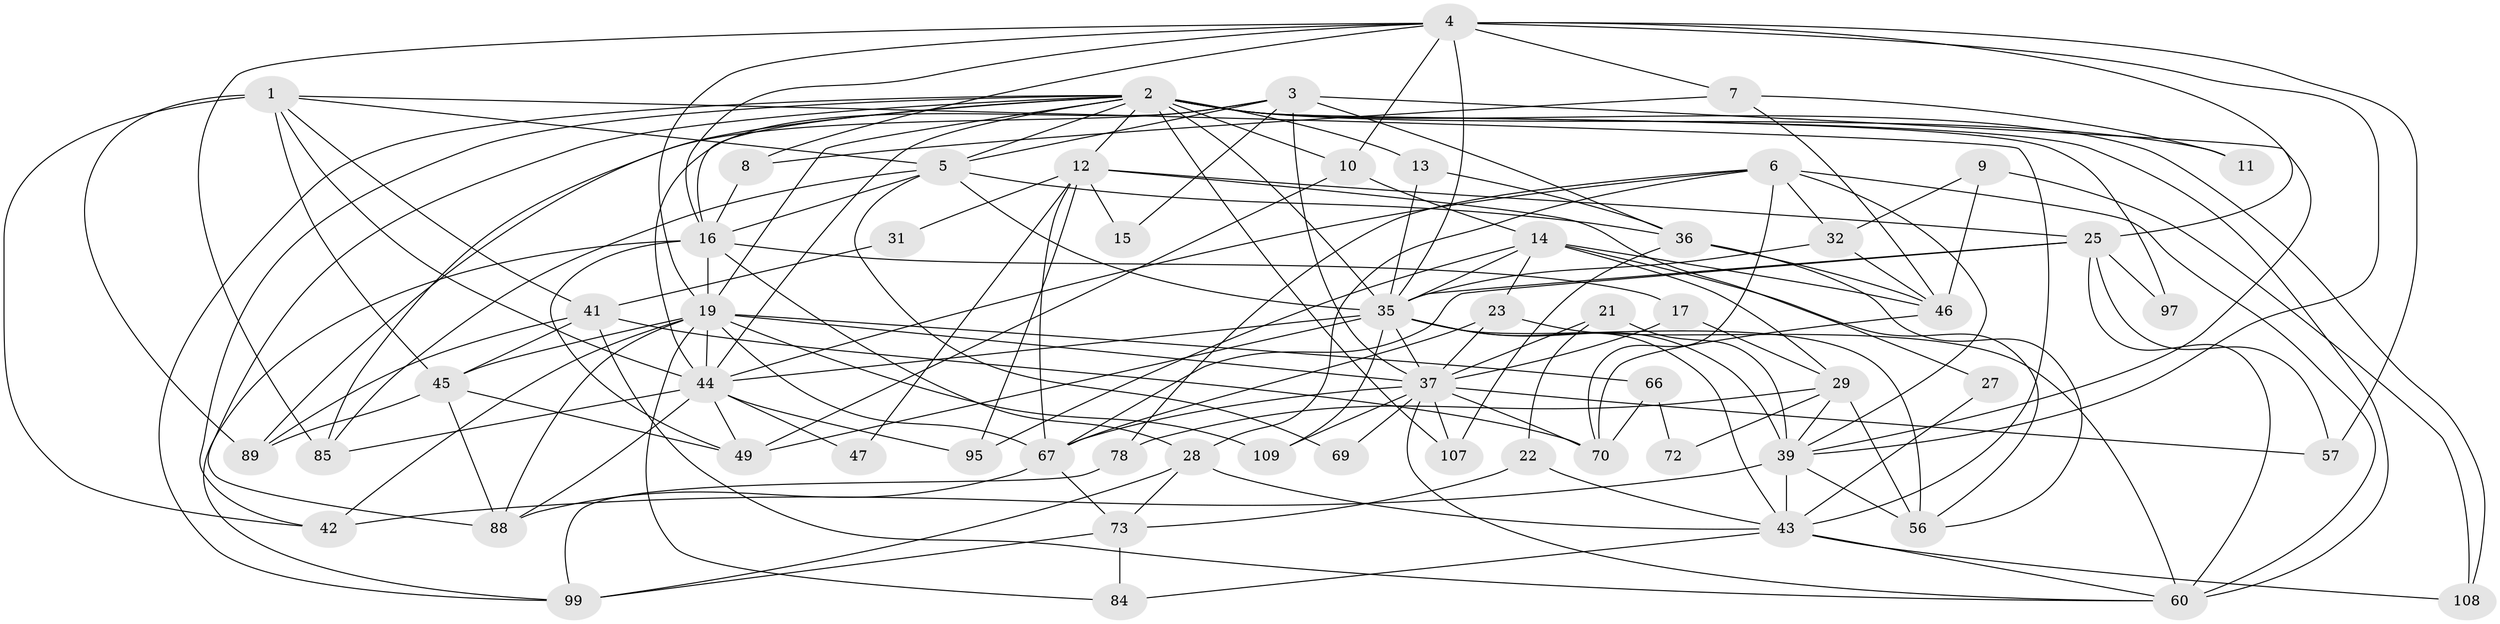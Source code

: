 // original degree distribution, {6: 0.0847457627118644, 5: 0.19491525423728814, 4: 0.2796610169491525, 2: 0.11864406779661017, 3: 0.2796610169491525, 7: 0.01694915254237288, 8: 0.025423728813559324}
// Generated by graph-tools (version 1.1) at 2025/14/03/09/25 04:14:52]
// undirected, 59 vertices, 160 edges
graph export_dot {
graph [start="1"]
  node [color=gray90,style=filled];
  1 [super="+102"];
  2 [super="+38+117"];
  3 [super="+63"];
  4 [super="+104+91"];
  5 [super="+26+34"];
  6 [super="+98"];
  7;
  8 [super="+20"];
  9;
  10;
  11;
  12 [super="+24"];
  13;
  14 [super="+112+18"];
  15;
  16 [super="+101"];
  17;
  19 [super="+54+30"];
  21;
  22 [super="+61"];
  23 [super="+33"];
  25 [super="+65"];
  27;
  28 [super="+93"];
  29 [super="+55"];
  31;
  32 [super="+111"];
  35 [super="+92+52"];
  36 [super="+53+86"];
  37 [super="+94+40+116"];
  39 [super="+50"];
  41 [super="+51"];
  42;
  43 [super="+79+80"];
  44 [super="+110+118"];
  45 [super="+48"];
  46 [super="+74"];
  47;
  49 [super="+62"];
  56 [super="+75"];
  57;
  60 [super="+105+115"];
  66;
  67 [super="+77+71"];
  69;
  70;
  72;
  73 [super="+100"];
  78;
  84;
  85;
  88 [super="+103"];
  89;
  95;
  97;
  99;
  107;
  108;
  109;
  1 -- 42;
  1 -- 45 [weight=2];
  1 -- 89;
  1 -- 44;
  1 -- 43;
  1 -- 5;
  1 -- 41;
  2 -- 11 [weight=2];
  2 -- 108;
  2 -- 19;
  2 -- 35;
  2 -- 99;
  2 -- 10;
  2 -- 42;
  2 -- 13;
  2 -- 107;
  2 -- 85 [weight=2];
  2 -- 88;
  2 -- 60 [weight=2];
  2 -- 12;
  2 -- 5;
  2 -- 16;
  2 -- 97;
  2 -- 44;
  3 -- 37;
  3 -- 44;
  3 -- 5;
  3 -- 36 [weight=2];
  3 -- 39 [weight=2];
  3 -- 89;
  3 -- 15;
  4 -- 57;
  4 -- 10;
  4 -- 25;
  4 -- 19;
  4 -- 16;
  4 -- 7;
  4 -- 8;
  4 -- 85;
  4 -- 35;
  4 -- 39;
  5 -- 16;
  5 -- 69;
  5 -- 85;
  5 -- 36;
  5 -- 35;
  6 -- 32;
  6 -- 70;
  6 -- 60;
  6 -- 44 [weight=2];
  6 -- 28;
  6 -- 78;
  6 -- 39;
  7 -- 11;
  7 -- 46;
  7 -- 8;
  8 -- 16;
  9 -- 108;
  9 -- 32;
  9 -- 46;
  10 -- 14;
  10 -- 49;
  12 -- 95;
  12 -- 15;
  12 -- 27;
  12 -- 31;
  12 -- 47;
  12 -- 25;
  12 -- 67;
  13 -- 36;
  13 -- 35;
  14 -- 95;
  14 -- 23 [weight=2];
  14 -- 35;
  14 -- 56;
  14 -- 46;
  14 -- 29;
  16 -- 49;
  16 -- 17;
  16 -- 19;
  16 -- 99;
  16 -- 28;
  17 -- 37;
  17 -- 29;
  19 -- 42;
  19 -- 88;
  19 -- 37;
  19 -- 84;
  19 -- 66;
  19 -- 44;
  19 -- 45;
  19 -- 109;
  19 -- 67;
  21 -- 22;
  21 -- 37;
  21 -- 39;
  22 -- 73 [weight=2];
  22 -- 43;
  23 -- 37;
  23 -- 60;
  23 -- 67;
  25 -- 67 [weight=2];
  25 -- 35;
  25 -- 57;
  25 -- 97;
  25 -- 60;
  27 -- 43;
  28 -- 99;
  28 -- 73;
  28 -- 43;
  29 -- 72 [weight=3];
  29 -- 78;
  29 -- 56;
  29 -- 39;
  31 -- 41;
  32 -- 35;
  32 -- 46;
  35 -- 109 [weight=2];
  35 -- 56;
  35 -- 49;
  35 -- 37 [weight=2];
  35 -- 44;
  35 -- 43;
  35 -- 39;
  36 -- 56;
  36 -- 46;
  36 -- 107;
  37 -- 57;
  37 -- 70;
  37 -- 107;
  37 -- 69;
  37 -- 109;
  37 -- 67;
  37 -- 60;
  39 -- 43;
  39 -- 56;
  39 -- 42;
  41 -- 45;
  41 -- 89;
  41 -- 70;
  41 -- 60;
  43 -- 108;
  43 -- 60;
  43 -- 84;
  44 -- 47;
  44 -- 95;
  44 -- 85;
  44 -- 49 [weight=2];
  44 -- 88;
  45 -- 89;
  45 -- 88;
  45 -- 49;
  46 -- 70;
  66 -- 70;
  66 -- 72;
  67 -- 88;
  67 -- 73;
  73 -- 99 [weight=2];
  73 -- 84;
  78 -- 99;
}
